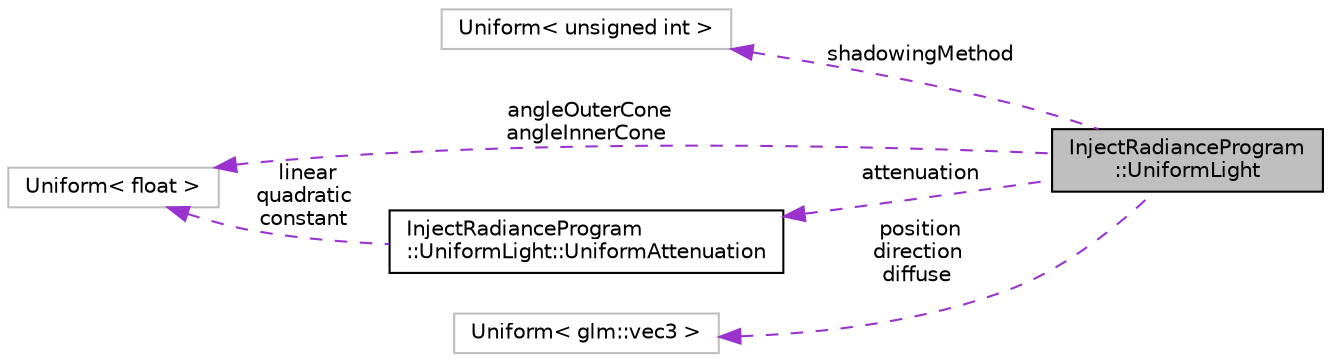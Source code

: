 digraph "InjectRadianceProgram::UniformLight"
{
 // INTERACTIVE_SVG=YES
 // LATEX_PDF_SIZE
  edge [fontname="Helvetica",fontsize="10",labelfontname="Helvetica",labelfontsize="10"];
  node [fontname="Helvetica",fontsize="10",shape=record];
  rankdir="LR";
  Node1 [label="InjectRadianceProgram\l::UniformLight",height=0.2,width=0.4,color="black", fillcolor="grey75", style="filled", fontcolor="black",tooltip=" "];
  Node2 -> Node1 [dir="back",color="darkorchid3",fontsize="10",style="dashed",label=" shadowingMethod" ,fontname="Helvetica"];
  Node2 [label="Uniform\< unsigned int \>",height=0.2,width=0.4,color="grey75", fillcolor="white", style="filled",tooltip=" "];
  Node3 -> Node1 [dir="back",color="darkorchid3",fontsize="10",style="dashed",label=" attenuation" ,fontname="Helvetica"];
  Node3 [label="InjectRadianceProgram\l::UniformLight::UniformAttenuation",height=0.2,width=0.4,color="black", fillcolor="white", style="filled",URL="$struct_inject_radiance_program_1_1_uniform_light_1_1_uniform_attenuation.html",tooltip=" "];
  Node4 -> Node3 [dir="back",color="darkorchid3",fontsize="10",style="dashed",label=" linear\nquadratic\nconstant" ,fontname="Helvetica"];
  Node4 [label="Uniform\< float \>",height=0.2,width=0.4,color="grey75", fillcolor="white", style="filled",tooltip=" "];
  Node4 -> Node1 [dir="back",color="darkorchid3",fontsize="10",style="dashed",label=" angleOuterCone\nangleInnerCone" ,fontname="Helvetica"];
  Node5 -> Node1 [dir="back",color="darkorchid3",fontsize="10",style="dashed",label=" position\ndirection\ndiffuse" ,fontname="Helvetica"];
  Node5 [label="Uniform\< glm::vec3 \>",height=0.2,width=0.4,color="grey75", fillcolor="white", style="filled",tooltip=" "];
}
